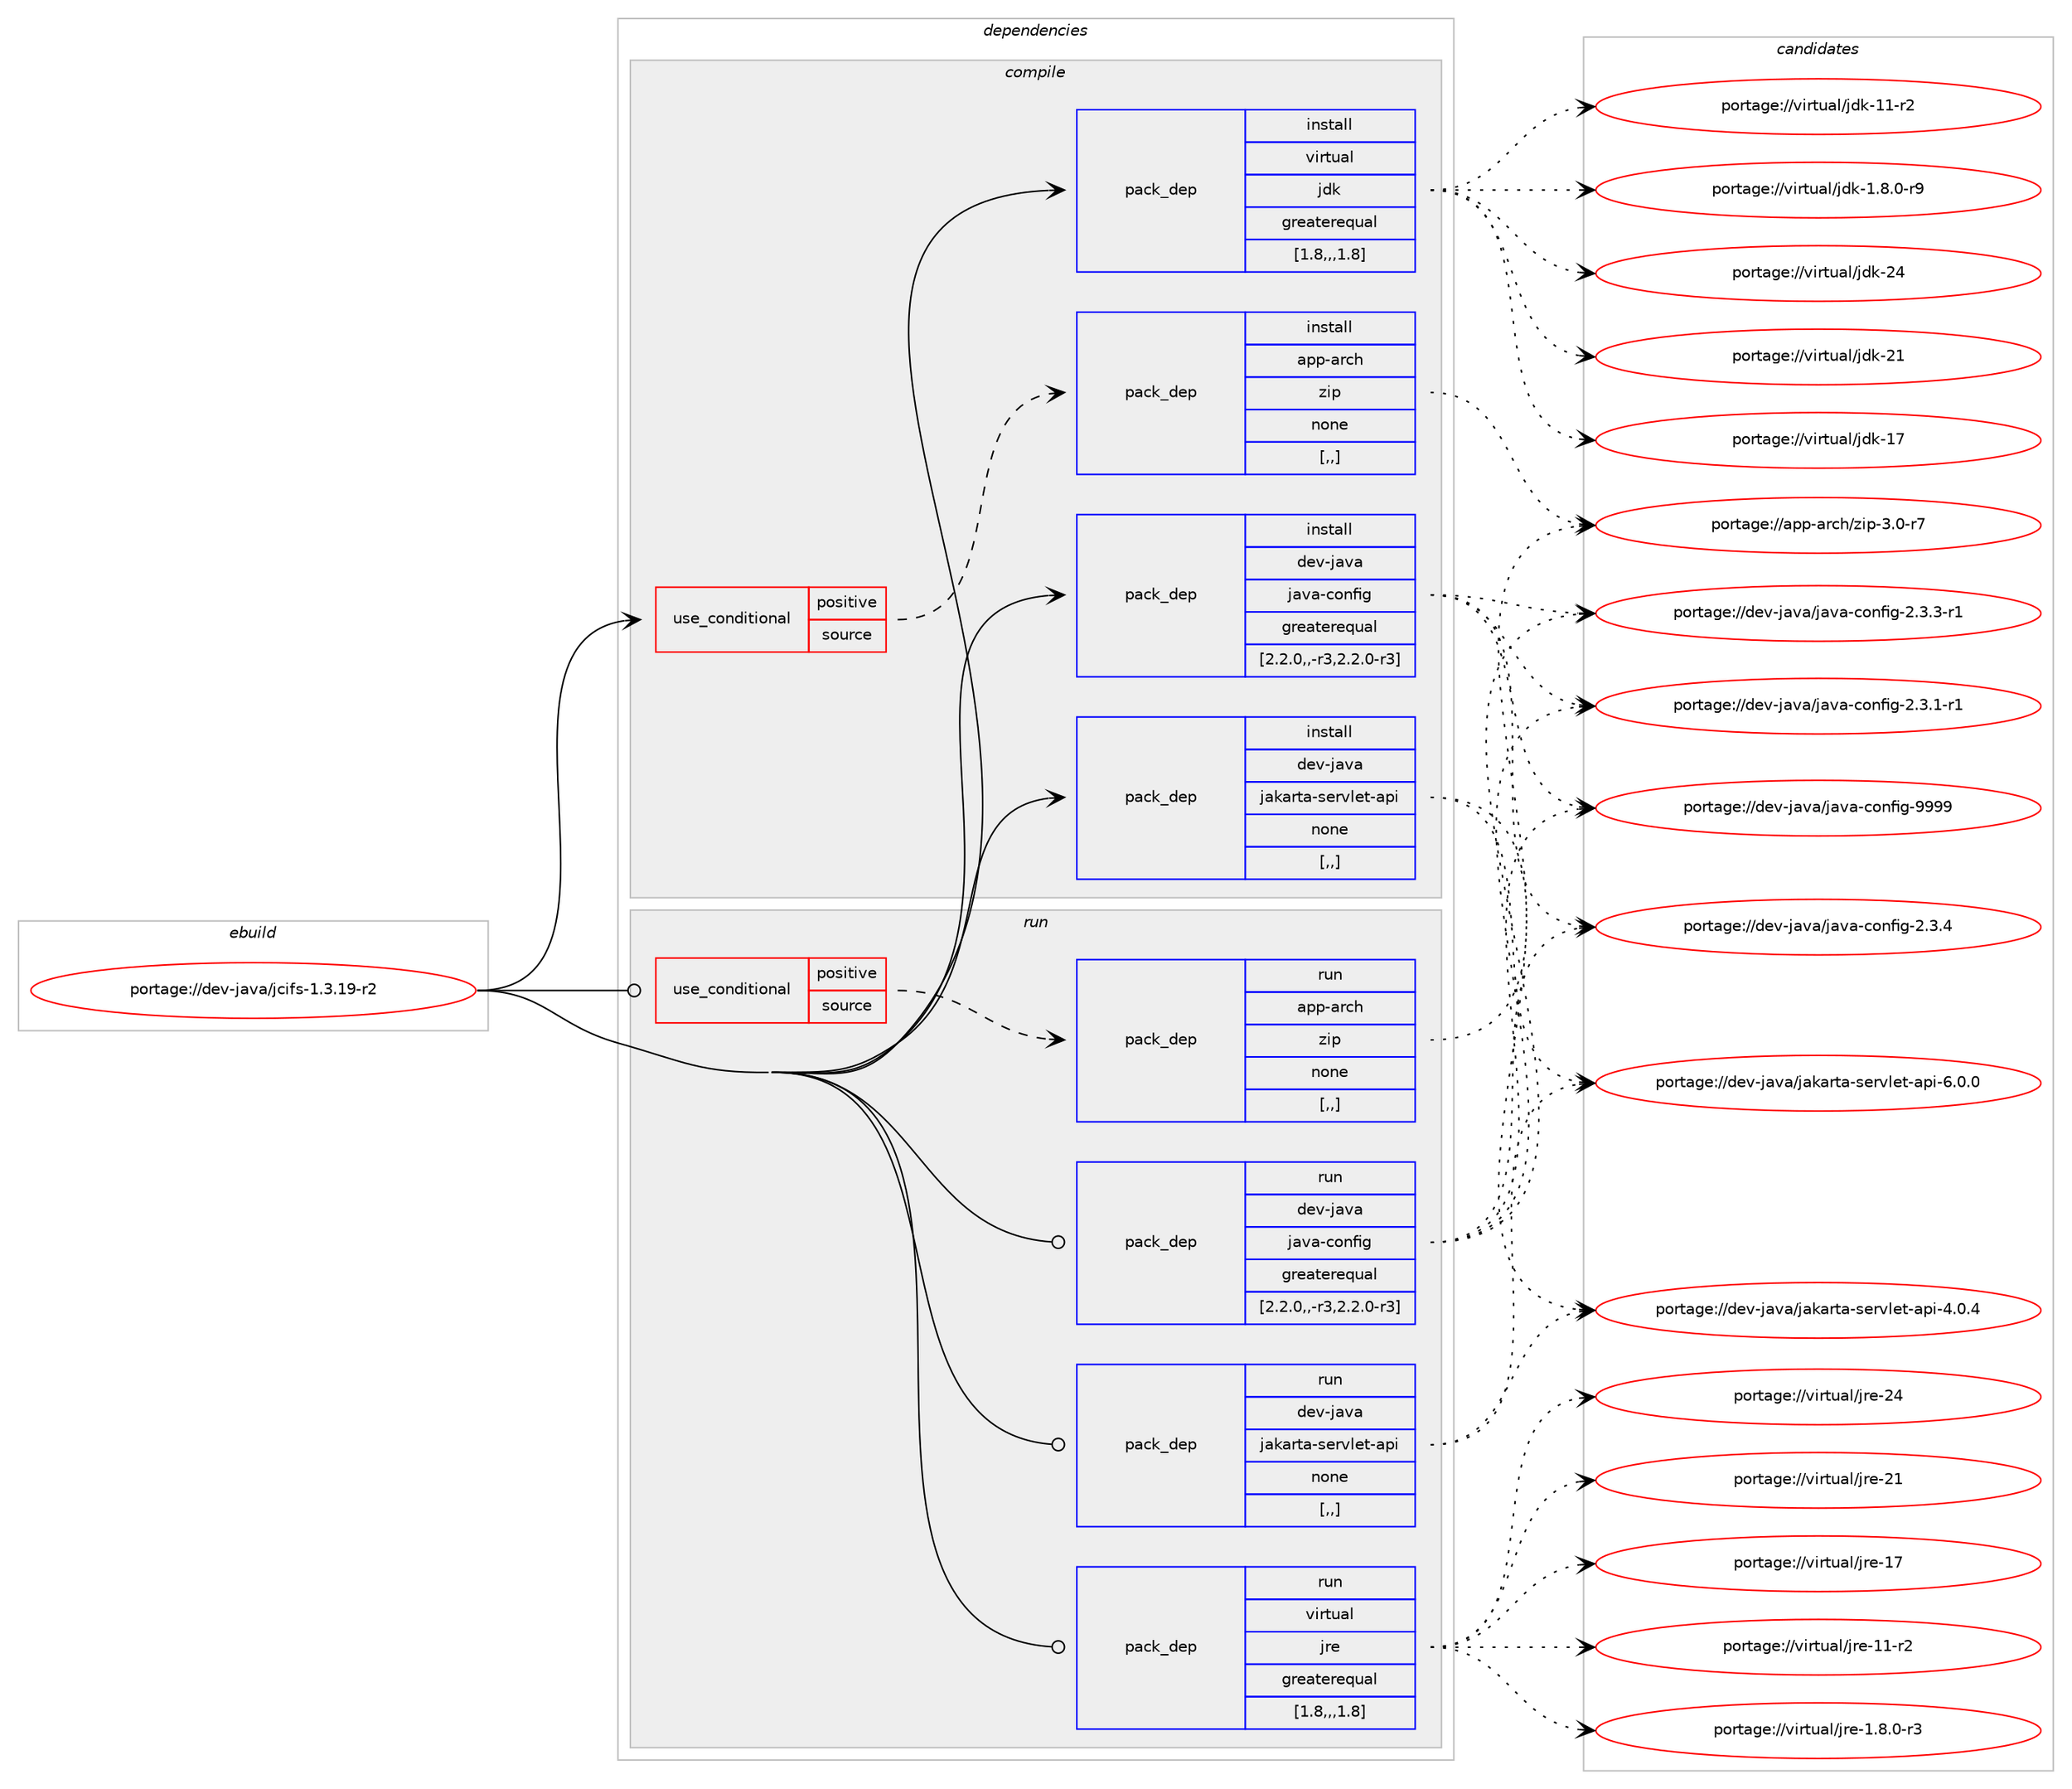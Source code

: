 digraph prolog {

# *************
# Graph options
# *************

newrank=true;
concentrate=true;
compound=true;
graph [rankdir=LR,fontname=Helvetica,fontsize=10,ranksep=1.5];#, ranksep=2.5, nodesep=0.2];
edge  [arrowhead=vee];
node  [fontname=Helvetica,fontsize=10];

# **********
# The ebuild
# **********

subgraph cluster_leftcol {
color=gray;
label=<<i>ebuild</i>>;
id [label="portage://dev-java/jcifs-1.3.19-r2", color=red, width=4, href="../dev-java/jcifs-1.3.19-r2.svg"];
}

# ****************
# The dependencies
# ****************

subgraph cluster_midcol {
color=gray;
label=<<i>dependencies</i>>;
subgraph cluster_compile {
fillcolor="#eeeeee";
style=filled;
label=<<i>compile</i>>;
subgraph cond22044 {
dependency95180 [label=<<TABLE BORDER="0" CELLBORDER="1" CELLSPACING="0" CELLPADDING="4"><TR><TD ROWSPAN="3" CELLPADDING="10">use_conditional</TD></TR><TR><TD>positive</TD></TR><TR><TD>source</TD></TR></TABLE>>, shape=none, color=red];
subgraph pack72078 {
dependency95181 [label=<<TABLE BORDER="0" CELLBORDER="1" CELLSPACING="0" CELLPADDING="4" WIDTH="220"><TR><TD ROWSPAN="6" CELLPADDING="30">pack_dep</TD></TR><TR><TD WIDTH="110">install</TD></TR><TR><TD>app-arch</TD></TR><TR><TD>zip</TD></TR><TR><TD>none</TD></TR><TR><TD>[,,]</TD></TR></TABLE>>, shape=none, color=blue];
}
dependency95180:e -> dependency95181:w [weight=20,style="dashed",arrowhead="vee"];
}
id:e -> dependency95180:w [weight=20,style="solid",arrowhead="vee"];
subgraph pack72079 {
dependency95182 [label=<<TABLE BORDER="0" CELLBORDER="1" CELLSPACING="0" CELLPADDING="4" WIDTH="220"><TR><TD ROWSPAN="6" CELLPADDING="30">pack_dep</TD></TR><TR><TD WIDTH="110">install</TD></TR><TR><TD>dev-java</TD></TR><TR><TD>jakarta-servlet-api</TD></TR><TR><TD>none</TD></TR><TR><TD>[,,]</TD></TR></TABLE>>, shape=none, color=blue];
}
id:e -> dependency95182:w [weight=20,style="solid",arrowhead="vee"];
subgraph pack72080 {
dependency95183 [label=<<TABLE BORDER="0" CELLBORDER="1" CELLSPACING="0" CELLPADDING="4" WIDTH="220"><TR><TD ROWSPAN="6" CELLPADDING="30">pack_dep</TD></TR><TR><TD WIDTH="110">install</TD></TR><TR><TD>dev-java</TD></TR><TR><TD>java-config</TD></TR><TR><TD>greaterequal</TD></TR><TR><TD>[2.2.0,,-r3,2.2.0-r3]</TD></TR></TABLE>>, shape=none, color=blue];
}
id:e -> dependency95183:w [weight=20,style="solid",arrowhead="vee"];
subgraph pack72081 {
dependency95184 [label=<<TABLE BORDER="0" CELLBORDER="1" CELLSPACING="0" CELLPADDING="4" WIDTH="220"><TR><TD ROWSPAN="6" CELLPADDING="30">pack_dep</TD></TR><TR><TD WIDTH="110">install</TD></TR><TR><TD>virtual</TD></TR><TR><TD>jdk</TD></TR><TR><TD>greaterequal</TD></TR><TR><TD>[1.8,,,1.8]</TD></TR></TABLE>>, shape=none, color=blue];
}
id:e -> dependency95184:w [weight=20,style="solid",arrowhead="vee"];
}
subgraph cluster_compileandrun {
fillcolor="#eeeeee";
style=filled;
label=<<i>compile and run</i>>;
}
subgraph cluster_run {
fillcolor="#eeeeee";
style=filled;
label=<<i>run</i>>;
subgraph cond22045 {
dependency95185 [label=<<TABLE BORDER="0" CELLBORDER="1" CELLSPACING="0" CELLPADDING="4"><TR><TD ROWSPAN="3" CELLPADDING="10">use_conditional</TD></TR><TR><TD>positive</TD></TR><TR><TD>source</TD></TR></TABLE>>, shape=none, color=red];
subgraph pack72082 {
dependency95186 [label=<<TABLE BORDER="0" CELLBORDER="1" CELLSPACING="0" CELLPADDING="4" WIDTH="220"><TR><TD ROWSPAN="6" CELLPADDING="30">pack_dep</TD></TR><TR><TD WIDTH="110">run</TD></TR><TR><TD>app-arch</TD></TR><TR><TD>zip</TD></TR><TR><TD>none</TD></TR><TR><TD>[,,]</TD></TR></TABLE>>, shape=none, color=blue];
}
dependency95185:e -> dependency95186:w [weight=20,style="dashed",arrowhead="vee"];
}
id:e -> dependency95185:w [weight=20,style="solid",arrowhead="odot"];
subgraph pack72083 {
dependency95187 [label=<<TABLE BORDER="0" CELLBORDER="1" CELLSPACING="0" CELLPADDING="4" WIDTH="220"><TR><TD ROWSPAN="6" CELLPADDING="30">pack_dep</TD></TR><TR><TD WIDTH="110">run</TD></TR><TR><TD>dev-java</TD></TR><TR><TD>jakarta-servlet-api</TD></TR><TR><TD>none</TD></TR><TR><TD>[,,]</TD></TR></TABLE>>, shape=none, color=blue];
}
id:e -> dependency95187:w [weight=20,style="solid",arrowhead="odot"];
subgraph pack72084 {
dependency95188 [label=<<TABLE BORDER="0" CELLBORDER="1" CELLSPACING="0" CELLPADDING="4" WIDTH="220"><TR><TD ROWSPAN="6" CELLPADDING="30">pack_dep</TD></TR><TR><TD WIDTH="110">run</TD></TR><TR><TD>dev-java</TD></TR><TR><TD>java-config</TD></TR><TR><TD>greaterequal</TD></TR><TR><TD>[2.2.0,,-r3,2.2.0-r3]</TD></TR></TABLE>>, shape=none, color=blue];
}
id:e -> dependency95188:w [weight=20,style="solid",arrowhead="odot"];
subgraph pack72085 {
dependency95189 [label=<<TABLE BORDER="0" CELLBORDER="1" CELLSPACING="0" CELLPADDING="4" WIDTH="220"><TR><TD ROWSPAN="6" CELLPADDING="30">pack_dep</TD></TR><TR><TD WIDTH="110">run</TD></TR><TR><TD>virtual</TD></TR><TR><TD>jre</TD></TR><TR><TD>greaterequal</TD></TR><TR><TD>[1.8,,,1.8]</TD></TR></TABLE>>, shape=none, color=blue];
}
id:e -> dependency95189:w [weight=20,style="solid",arrowhead="odot"];
}
}

# **************
# The candidates
# **************

subgraph cluster_choices {
rank=same;
color=gray;
label=<<i>candidates</i>>;

subgraph choice72078 {
color=black;
nodesep=1;
choice9711211245971149910447122105112455146484511455 [label="portage://app-arch/zip-3.0-r7", color=red, width=4,href="../app-arch/zip-3.0-r7.svg"];
dependency95181:e -> choice9711211245971149910447122105112455146484511455:w [style=dotted,weight="100"];
}
subgraph choice72079 {
color=black;
nodesep=1;
choice10010111845106971189747106971079711411697451151011141181081011164597112105455446484648 [label="portage://dev-java/jakarta-servlet-api-6.0.0", color=red, width=4,href="../dev-java/jakarta-servlet-api-6.0.0.svg"];
choice10010111845106971189747106971079711411697451151011141181081011164597112105455246484652 [label="portage://dev-java/jakarta-servlet-api-4.0.4", color=red, width=4,href="../dev-java/jakarta-servlet-api-4.0.4.svg"];
dependency95182:e -> choice10010111845106971189747106971079711411697451151011141181081011164597112105455446484648:w [style=dotted,weight="100"];
dependency95182:e -> choice10010111845106971189747106971079711411697451151011141181081011164597112105455246484652:w [style=dotted,weight="100"];
}
subgraph choice72080 {
color=black;
nodesep=1;
choice10010111845106971189747106971189745991111101021051034557575757 [label="portage://dev-java/java-config-9999", color=red, width=4,href="../dev-java/java-config-9999.svg"];
choice1001011184510697118974710697118974599111110102105103455046514652 [label="portage://dev-java/java-config-2.3.4", color=red, width=4,href="../dev-java/java-config-2.3.4.svg"];
choice10010111845106971189747106971189745991111101021051034550465146514511449 [label="portage://dev-java/java-config-2.3.3-r1", color=red, width=4,href="../dev-java/java-config-2.3.3-r1.svg"];
choice10010111845106971189747106971189745991111101021051034550465146494511449 [label="portage://dev-java/java-config-2.3.1-r1", color=red, width=4,href="../dev-java/java-config-2.3.1-r1.svg"];
dependency95183:e -> choice10010111845106971189747106971189745991111101021051034557575757:w [style=dotted,weight="100"];
dependency95183:e -> choice1001011184510697118974710697118974599111110102105103455046514652:w [style=dotted,weight="100"];
dependency95183:e -> choice10010111845106971189747106971189745991111101021051034550465146514511449:w [style=dotted,weight="100"];
dependency95183:e -> choice10010111845106971189747106971189745991111101021051034550465146494511449:w [style=dotted,weight="100"];
}
subgraph choice72081 {
color=black;
nodesep=1;
choice1181051141161179710847106100107455052 [label="portage://virtual/jdk-24", color=red, width=4,href="../virtual/jdk-24.svg"];
choice1181051141161179710847106100107455049 [label="portage://virtual/jdk-21", color=red, width=4,href="../virtual/jdk-21.svg"];
choice1181051141161179710847106100107454955 [label="portage://virtual/jdk-17", color=red, width=4,href="../virtual/jdk-17.svg"];
choice11810511411611797108471061001074549494511450 [label="portage://virtual/jdk-11-r2", color=red, width=4,href="../virtual/jdk-11-r2.svg"];
choice11810511411611797108471061001074549465646484511457 [label="portage://virtual/jdk-1.8.0-r9", color=red, width=4,href="../virtual/jdk-1.8.0-r9.svg"];
dependency95184:e -> choice1181051141161179710847106100107455052:w [style=dotted,weight="100"];
dependency95184:e -> choice1181051141161179710847106100107455049:w [style=dotted,weight="100"];
dependency95184:e -> choice1181051141161179710847106100107454955:w [style=dotted,weight="100"];
dependency95184:e -> choice11810511411611797108471061001074549494511450:w [style=dotted,weight="100"];
dependency95184:e -> choice11810511411611797108471061001074549465646484511457:w [style=dotted,weight="100"];
}
subgraph choice72082 {
color=black;
nodesep=1;
choice9711211245971149910447122105112455146484511455 [label="portage://app-arch/zip-3.0-r7", color=red, width=4,href="../app-arch/zip-3.0-r7.svg"];
dependency95186:e -> choice9711211245971149910447122105112455146484511455:w [style=dotted,weight="100"];
}
subgraph choice72083 {
color=black;
nodesep=1;
choice10010111845106971189747106971079711411697451151011141181081011164597112105455446484648 [label="portage://dev-java/jakarta-servlet-api-6.0.0", color=red, width=4,href="../dev-java/jakarta-servlet-api-6.0.0.svg"];
choice10010111845106971189747106971079711411697451151011141181081011164597112105455246484652 [label="portage://dev-java/jakarta-servlet-api-4.0.4", color=red, width=4,href="../dev-java/jakarta-servlet-api-4.0.4.svg"];
dependency95187:e -> choice10010111845106971189747106971079711411697451151011141181081011164597112105455446484648:w [style=dotted,weight="100"];
dependency95187:e -> choice10010111845106971189747106971079711411697451151011141181081011164597112105455246484652:w [style=dotted,weight="100"];
}
subgraph choice72084 {
color=black;
nodesep=1;
choice10010111845106971189747106971189745991111101021051034557575757 [label="portage://dev-java/java-config-9999", color=red, width=4,href="../dev-java/java-config-9999.svg"];
choice1001011184510697118974710697118974599111110102105103455046514652 [label="portage://dev-java/java-config-2.3.4", color=red, width=4,href="../dev-java/java-config-2.3.4.svg"];
choice10010111845106971189747106971189745991111101021051034550465146514511449 [label="portage://dev-java/java-config-2.3.3-r1", color=red, width=4,href="../dev-java/java-config-2.3.3-r1.svg"];
choice10010111845106971189747106971189745991111101021051034550465146494511449 [label="portage://dev-java/java-config-2.3.1-r1", color=red, width=4,href="../dev-java/java-config-2.3.1-r1.svg"];
dependency95188:e -> choice10010111845106971189747106971189745991111101021051034557575757:w [style=dotted,weight="100"];
dependency95188:e -> choice1001011184510697118974710697118974599111110102105103455046514652:w [style=dotted,weight="100"];
dependency95188:e -> choice10010111845106971189747106971189745991111101021051034550465146514511449:w [style=dotted,weight="100"];
dependency95188:e -> choice10010111845106971189747106971189745991111101021051034550465146494511449:w [style=dotted,weight="100"];
}
subgraph choice72085 {
color=black;
nodesep=1;
choice1181051141161179710847106114101455052 [label="portage://virtual/jre-24", color=red, width=4,href="../virtual/jre-24.svg"];
choice1181051141161179710847106114101455049 [label="portage://virtual/jre-21", color=red, width=4,href="../virtual/jre-21.svg"];
choice1181051141161179710847106114101454955 [label="portage://virtual/jre-17", color=red, width=4,href="../virtual/jre-17.svg"];
choice11810511411611797108471061141014549494511450 [label="portage://virtual/jre-11-r2", color=red, width=4,href="../virtual/jre-11-r2.svg"];
choice11810511411611797108471061141014549465646484511451 [label="portage://virtual/jre-1.8.0-r3", color=red, width=4,href="../virtual/jre-1.8.0-r3.svg"];
dependency95189:e -> choice1181051141161179710847106114101455052:w [style=dotted,weight="100"];
dependency95189:e -> choice1181051141161179710847106114101455049:w [style=dotted,weight="100"];
dependency95189:e -> choice1181051141161179710847106114101454955:w [style=dotted,weight="100"];
dependency95189:e -> choice11810511411611797108471061141014549494511450:w [style=dotted,weight="100"];
dependency95189:e -> choice11810511411611797108471061141014549465646484511451:w [style=dotted,weight="100"];
}
}

}
